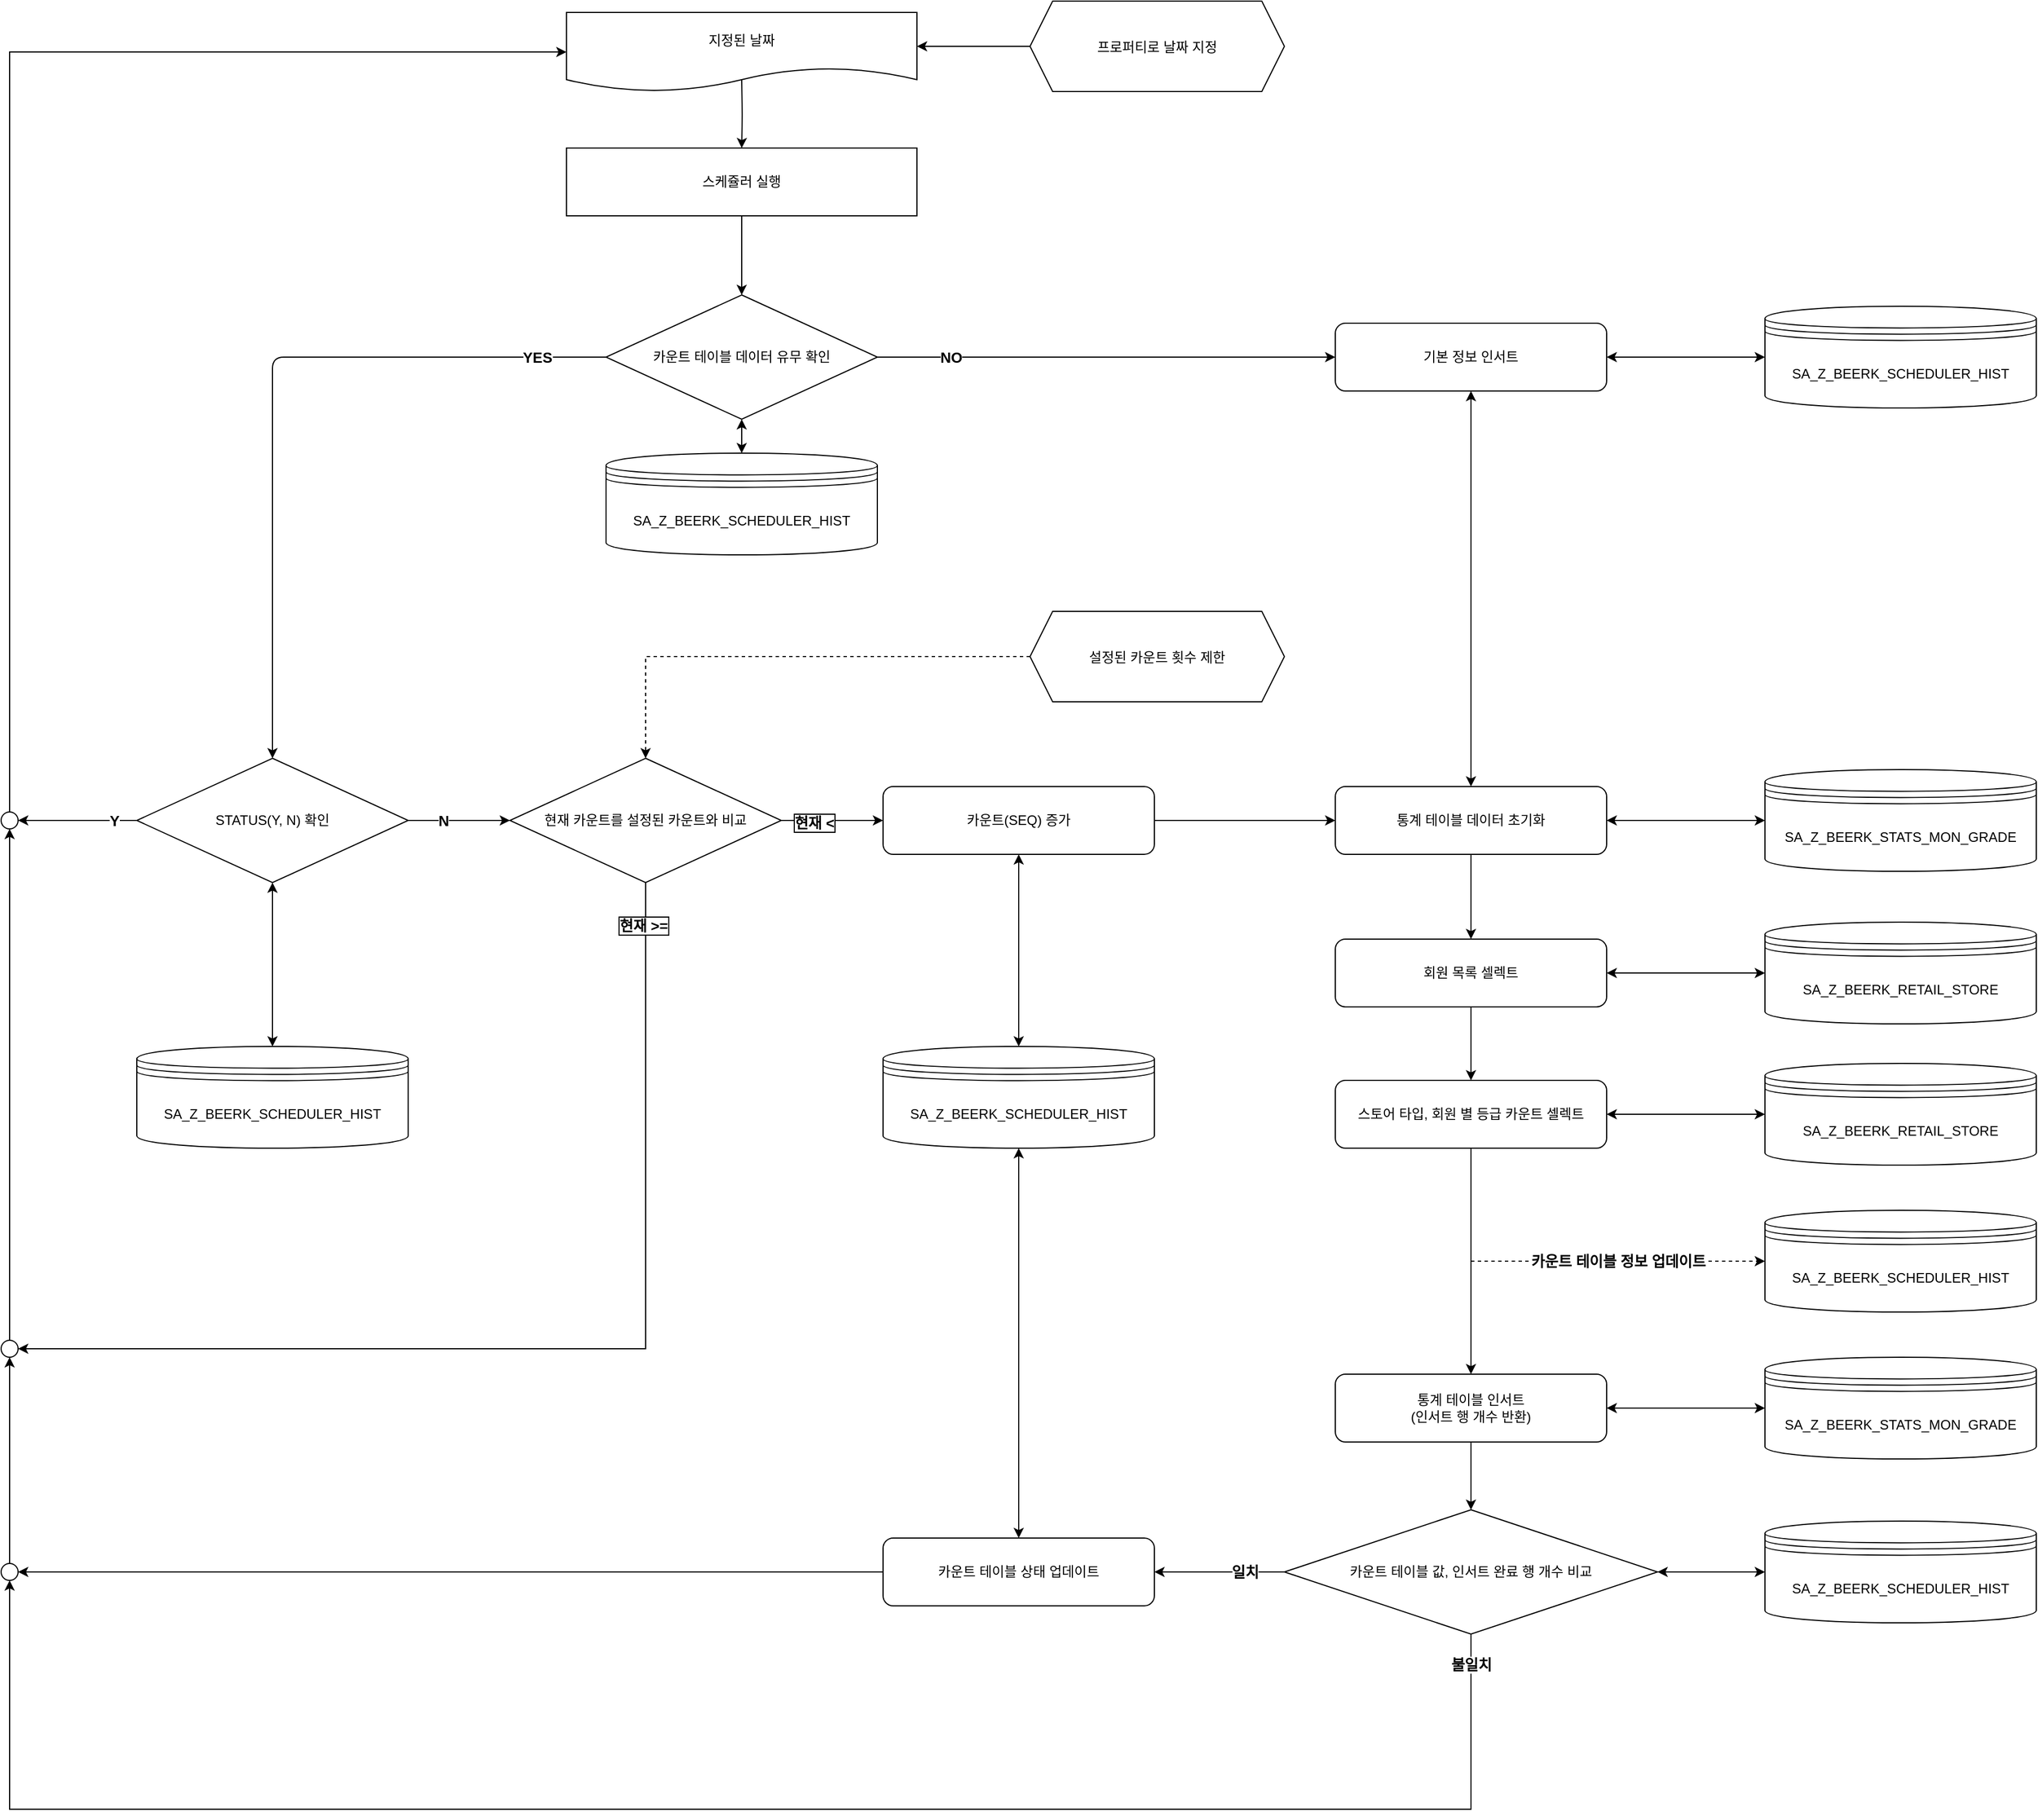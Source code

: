 <mxfile version="14.2.7" type="github">
  <diagram name="Page-1" id="9f46799a-70d6-7492-0946-bef42562c5a5">
    <mxGraphModel dx="1673" dy="1746" grid="1" gridSize="10" guides="1" tooltips="1" connect="1" arrows="1" fold="1" page="1" pageScale="1" pageWidth="1100" pageHeight="850" math="0" shadow="0">
      <root>
        <mxCell id="0" />
        <mxCell id="1" parent="0" />
        <mxCell id="IH1UawKQzV-C3lGUAN1--19" style="edgeStyle=orthogonalEdgeStyle;curved=0;rounded=1;sketch=0;orthogonalLoop=1;jettySize=auto;html=1;" parent="1" source="IH1UawKQzV-C3lGUAN1--4" target="IH1UawKQzV-C3lGUAN1--20" edge="1">
          <mxGeometry relative="1" as="geometry">
            <mxPoint x="240" y="-430" as="targetPoint" />
          </mxGeometry>
        </mxCell>
        <mxCell id="IH1UawKQzV-C3lGUAN1--23" value="YES" style="edgeLabel;html=1;align=center;verticalAlign=middle;resizable=0;points=[];fontStyle=1;fontSize=13;" parent="IH1UawKQzV-C3lGUAN1--19" vertex="1" connectable="0">
          <mxGeometry x="-0.813" relative="1" as="geometry">
            <mxPoint as="offset" />
          </mxGeometry>
        </mxCell>
        <mxCell id="s6dcKbaxDKtYMl7xi46n-2" style="edgeStyle=orthogonalEdgeStyle;rounded=0;orthogonalLoop=1;jettySize=auto;html=1;entryX=0;entryY=0.5;entryDx=0;entryDy=0;" edge="1" parent="1" source="IH1UawKQzV-C3lGUAN1--4" target="s6dcKbaxDKtYMl7xi46n-1">
          <mxGeometry relative="1" as="geometry" />
        </mxCell>
        <mxCell id="s6dcKbaxDKtYMl7xi46n-4" value="NO" style="edgeLabel;html=1;align=center;verticalAlign=middle;resizable=0;points=[];fontStyle=1;fontSize=13;" vertex="1" connectable="0" parent="s6dcKbaxDKtYMl7xi46n-2">
          <mxGeometry x="-0.68" relative="1" as="geometry">
            <mxPoint as="offset" />
          </mxGeometry>
        </mxCell>
        <mxCell id="IH1UawKQzV-C3lGUAN1--4" value="카운트 테이블 데이터 유무 확인" style="rhombus;whiteSpace=wrap;html=1;rounded=0;sketch=0;" parent="1" vertex="1">
          <mxGeometry x="555" y="-580" width="240" height="110" as="geometry" />
        </mxCell>
        <mxCell id="IH1UawKQzV-C3lGUAN1--13" style="edgeStyle=orthogonalEdgeStyle;curved=0;rounded=1;sketch=0;orthogonalLoop=1;jettySize=auto;html=1;" parent="1" target="IH1UawKQzV-C3lGUAN1--12" edge="1">
          <mxGeometry relative="1" as="geometry">
            <mxPoint x="675" y="-770" as="sourcePoint" />
          </mxGeometry>
        </mxCell>
        <mxCell id="IH1UawKQzV-C3lGUAN1--18" style="edgeStyle=orthogonalEdgeStyle;curved=0;rounded=1;sketch=0;orthogonalLoop=1;jettySize=auto;html=1;" parent="1" source="IH1UawKQzV-C3lGUAN1--12" target="IH1UawKQzV-C3lGUAN1--4" edge="1">
          <mxGeometry relative="1" as="geometry" />
        </mxCell>
        <mxCell id="IH1UawKQzV-C3lGUAN1--12" value="스케쥴러 실행" style="rounded=0;whiteSpace=wrap;html=1;sketch=0;" parent="1" vertex="1">
          <mxGeometry x="520" y="-710" width="310" height="60" as="geometry" />
        </mxCell>
        <mxCell id="IH1UawKQzV-C3lGUAN1--16" style="edgeStyle=orthogonalEdgeStyle;curved=0;rounded=1;sketch=0;orthogonalLoop=1;jettySize=auto;html=1;exitX=0;exitY=0.5;exitDx=0;exitDy=0;" parent="1" source="s6dcKbaxDKtYMl7xi46n-13" edge="1">
          <mxGeometry relative="1" as="geometry">
            <mxPoint x="830" y="-800" as="targetPoint" />
            <mxPoint x="945.0" y="-800" as="sourcePoint" />
          </mxGeometry>
        </mxCell>
        <mxCell id="IH1UawKQzV-C3lGUAN1--52" style="edgeStyle=orthogonalEdgeStyle;curved=0;rounded=1;sketch=0;orthogonalLoop=1;jettySize=auto;html=1;" parent="1" source="IH1UawKQzV-C3lGUAN1--17" target="IH1UawKQzV-C3lGUAN1--51" edge="1">
          <mxGeometry relative="1" as="geometry" />
        </mxCell>
        <mxCell id="IH1UawKQzV-C3lGUAN1--17" value="회원 목록 셀렉트" style="rounded=1;whiteSpace=wrap;html=1;sketch=0;" parent="1" vertex="1">
          <mxGeometry x="1200" y="-10" width="240" height="60" as="geometry" />
        </mxCell>
        <mxCell id="IH1UawKQzV-C3lGUAN1--78" style="edgeStyle=orthogonalEdgeStyle;curved=0;rounded=1;sketch=0;orthogonalLoop=1;jettySize=auto;html=1;entryX=0;entryY=0.5;entryDx=0;entryDy=0;" parent="1" source="IH1UawKQzV-C3lGUAN1--20" target="s6dcKbaxDKtYMl7xi46n-8" edge="1">
          <mxGeometry relative="1" as="geometry">
            <mxPoint x="390" y="-130" as="targetPoint" />
          </mxGeometry>
        </mxCell>
        <mxCell id="IH1UawKQzV-C3lGUAN1--79" value="N" style="edgeLabel;html=1;align=center;verticalAlign=middle;resizable=0;points=[];fontStyle=1;fontSize=13;" parent="IH1UawKQzV-C3lGUAN1--78" vertex="1" connectable="0">
          <mxGeometry x="-0.596" y="-1" relative="1" as="geometry">
            <mxPoint x="12.35" y="-1" as="offset" />
          </mxGeometry>
        </mxCell>
        <mxCell id="s6dcKbaxDKtYMl7xi46n-27" style="edgeStyle=orthogonalEdgeStyle;rounded=0;orthogonalLoop=1;jettySize=auto;html=1;entryX=1;entryY=0.5;entryDx=0;entryDy=0;startArrow=none;startFill=0;endArrow=classic;endFill=1;fontSize=13;" edge="1" parent="1" source="IH1UawKQzV-C3lGUAN1--20" target="s6dcKbaxDKtYMl7xi46n-17">
          <mxGeometry relative="1" as="geometry" />
        </mxCell>
        <mxCell id="s6dcKbaxDKtYMl7xi46n-28" value="Y" style="edgeLabel;html=1;align=center;verticalAlign=middle;resizable=0;points=[];fontSize=13;fontStyle=1" vertex="1" connectable="0" parent="s6dcKbaxDKtYMl7xi46n-27">
          <mxGeometry x="-0.776" y="1" relative="1" as="geometry">
            <mxPoint x="-8.24" y="-1" as="offset" />
          </mxGeometry>
        </mxCell>
        <mxCell id="IH1UawKQzV-C3lGUAN1--20" value="STATUS(Y, N) 확인" style="rhombus;whiteSpace=wrap;html=1;rounded=0;sketch=0;" parent="1" vertex="1">
          <mxGeometry x="140" y="-170" width="240" height="110" as="geometry" />
        </mxCell>
        <mxCell id="IH1UawKQzV-C3lGUAN1--65" style="edgeStyle=orthogonalEdgeStyle;curved=0;rounded=1;sketch=0;orthogonalLoop=1;jettySize=auto;html=1;entryX=0;entryY=0.5;entryDx=0;entryDy=0;" parent="1" source="IH1UawKQzV-C3lGUAN1--43" target="IH1UawKQzV-C3lGUAN1--47" edge="1">
          <mxGeometry relative="1" as="geometry" />
        </mxCell>
        <mxCell id="IH1UawKQzV-C3lGUAN1--43" value="카운트(SEQ) 증가" style="rounded=1;whiteSpace=wrap;html=1;sketch=0;" parent="1" vertex="1">
          <mxGeometry x="800" y="-145" width="240" height="60" as="geometry" />
        </mxCell>
        <mxCell id="IH1UawKQzV-C3lGUAN1--66" style="edgeStyle=orthogonalEdgeStyle;curved=0;rounded=1;sketch=0;orthogonalLoop=1;jettySize=auto;html=1;entryX=0.5;entryY=0;entryDx=0;entryDy=0;" parent="1" source="IH1UawKQzV-C3lGUAN1--47" target="IH1UawKQzV-C3lGUAN1--17" edge="1">
          <mxGeometry relative="1" as="geometry">
            <Array as="points">
              <mxPoint x="1320" y="-130" />
              <mxPoint x="1320" y="-130" />
            </Array>
          </mxGeometry>
        </mxCell>
        <mxCell id="IH1UawKQzV-C3lGUAN1--47" value="통계 테이블 데이터 초기화" style="rounded=1;whiteSpace=wrap;html=1;sketch=0;" parent="1" vertex="1">
          <mxGeometry x="1200" y="-145" width="240" height="60" as="geometry" />
        </mxCell>
        <mxCell id="s6dcKbaxDKtYMl7xi46n-20" style="edgeStyle=orthogonalEdgeStyle;rounded=0;orthogonalLoop=1;jettySize=auto;html=1;entryX=1;entryY=0.5;entryDx=0;entryDy=0;startArrow=none;startFill=0;endArrow=classic;endFill=1;fontSize=13;" edge="1" parent="1" source="IH1UawKQzV-C3lGUAN1--48" target="s6dcKbaxDKtYMl7xi46n-18">
          <mxGeometry relative="1" as="geometry" />
        </mxCell>
        <mxCell id="IH1UawKQzV-C3lGUAN1--48" value="카운트 테이블 상태 업데이트" style="rounded=1;whiteSpace=wrap;html=1;sketch=0;" parent="1" vertex="1">
          <mxGeometry x="800" y="520" width="240" height="60" as="geometry" />
        </mxCell>
        <mxCell id="IH1UawKQzV-C3lGUAN1--54" style="edgeStyle=orthogonalEdgeStyle;curved=0;rounded=1;sketch=0;orthogonalLoop=1;jettySize=auto;html=1;entryX=0.5;entryY=0;entryDx=0;entryDy=0;" parent="1" source="IH1UawKQzV-C3lGUAN1--50" target="IH1UawKQzV-C3lGUAN1--58" edge="1">
          <mxGeometry relative="1" as="geometry">
            <mxPoint x="725" y="-65" as="targetPoint" />
          </mxGeometry>
        </mxCell>
        <mxCell id="IH1UawKQzV-C3lGUAN1--50" value="통계 테이블 인서트&lt;br&gt;(인서트 행 개수 반환)" style="rounded=1;whiteSpace=wrap;html=1;sketch=0;" parent="1" vertex="1">
          <mxGeometry x="1200" y="375" width="240" height="60" as="geometry" />
        </mxCell>
        <mxCell id="IH1UawKQzV-C3lGUAN1--53" style="edgeStyle=orthogonalEdgeStyle;curved=0;rounded=1;sketch=0;orthogonalLoop=1;jettySize=auto;html=1;" parent="1" source="IH1UawKQzV-C3lGUAN1--51" target="IH1UawKQzV-C3lGUAN1--50" edge="1">
          <mxGeometry relative="1" as="geometry" />
        </mxCell>
        <mxCell id="IH1UawKQzV-C3lGUAN1--51" value="스토어 타입, 회원 별 등급 카운트 셀렉트" style="rounded=1;whiteSpace=wrap;html=1;sketch=0;" parent="1" vertex="1">
          <mxGeometry x="1200" y="115" width="240" height="60" as="geometry" />
        </mxCell>
        <mxCell id="IH1UawKQzV-C3lGUAN1--59" style="edgeStyle=orthogonalEdgeStyle;curved=0;rounded=1;sketch=0;orthogonalLoop=1;jettySize=auto;html=1;" parent="1" source="IH1UawKQzV-C3lGUAN1--58" target="IH1UawKQzV-C3lGUAN1--48" edge="1">
          <mxGeometry relative="1" as="geometry">
            <mxPoint x="430" y="25" as="targetPoint" />
          </mxGeometry>
        </mxCell>
        <mxCell id="IH1UawKQzV-C3lGUAN1--61" value="일치" style="edgeLabel;html=1;align=center;verticalAlign=middle;resizable=0;points=[];fontStyle=1;fontSize=13;" parent="IH1UawKQzV-C3lGUAN1--59" vertex="1" connectable="0">
          <mxGeometry x="-0.769" y="2" relative="1" as="geometry">
            <mxPoint x="-22.06" y="-2" as="offset" />
          </mxGeometry>
        </mxCell>
        <mxCell id="s6dcKbaxDKtYMl7xi46n-22" style="edgeStyle=orthogonalEdgeStyle;rounded=0;orthogonalLoop=1;jettySize=auto;html=1;startArrow=none;startFill=0;endArrow=classic;endFill=1;fontSize=13;entryX=0.5;entryY=1;entryDx=0;entryDy=0;" edge="1" parent="1" source="IH1UawKQzV-C3lGUAN1--58" target="s6dcKbaxDKtYMl7xi46n-18">
          <mxGeometry relative="1" as="geometry">
            <mxPoint x="450" y="720" as="targetPoint" />
            <Array as="points">
              <mxPoint x="1320" y="760" />
              <mxPoint x="27" y="760" />
            </Array>
          </mxGeometry>
        </mxCell>
        <mxCell id="s6dcKbaxDKtYMl7xi46n-23" value="불일치" style="edgeLabel;html=1;align=center;verticalAlign=middle;resizable=0;points=[];fontSize=13;fontStyle=1" vertex="1" connectable="0" parent="s6dcKbaxDKtYMl7xi46n-22">
          <mxGeometry x="-0.968" relative="1" as="geometry">
            <mxPoint as="offset" />
          </mxGeometry>
        </mxCell>
        <mxCell id="IH1UawKQzV-C3lGUAN1--58" value="카운트 테이블 값, 인서트 완료 행 개수 비교" style="rhombus;whiteSpace=wrap;html=1;rounded=0;sketch=0;fontSize=12;" parent="1" vertex="1">
          <mxGeometry x="1155" y="495" width="330" height="110" as="geometry" />
        </mxCell>
        <mxCell id="IH1UawKQzV-C3lGUAN1--67" value="&lt;span&gt;지정된 날짜&lt;/span&gt;" style="shape=document;whiteSpace=wrap;html=1;boundedLbl=1;rounded=0;sketch=0;" parent="1" vertex="1">
          <mxGeometry x="520" y="-830" width="310" height="70" as="geometry" />
        </mxCell>
        <mxCell id="IH1UawKQzV-C3lGUAN1--69" value="SA_Z_BEERK_RETAIL_STORE" style="shape=datastore;whiteSpace=wrap;html=1;rounded=0;sketch=0;" parent="1" vertex="1">
          <mxGeometry x="1580" y="100" width="240" height="90" as="geometry" />
        </mxCell>
        <mxCell id="IH1UawKQzV-C3lGUAN1--70" value="SA_Z_BEERK_RETAIL_STORE" style="shape=datastore;whiteSpace=wrap;html=1;rounded=0;sketch=0;" parent="1" vertex="1">
          <mxGeometry x="1580" y="-25" width="240" height="90" as="geometry" />
        </mxCell>
        <mxCell id="IH1UawKQzV-C3lGUAN1--71" value="&lt;span&gt;SA_Z_BEERK_SCHEDULER_HIST&lt;/span&gt;" style="shape=datastore;whiteSpace=wrap;html=1;rounded=0;sketch=0;" parent="1" vertex="1">
          <mxGeometry x="1580" y="505" width="240" height="90" as="geometry" />
        </mxCell>
        <mxCell id="IH1UawKQzV-C3lGUAN1--72" value="SA_Z_BEERK_STATS_MON_GRADE" style="shape=datastore;whiteSpace=wrap;html=1;rounded=0;sketch=0;" parent="1" vertex="1">
          <mxGeometry x="1580" y="360" width="240" height="90" as="geometry" />
        </mxCell>
        <mxCell id="IH1UawKQzV-C3lGUAN1--73" value="&lt;span&gt;SA_Z_BEERK_SCHEDULER_HIST&lt;/span&gt;" style="shape=datastore;whiteSpace=wrap;html=1;rounded=0;sketch=0;" parent="1" vertex="1">
          <mxGeometry x="140" y="85" width="240" height="90" as="geometry" />
        </mxCell>
        <mxCell id="IH1UawKQzV-C3lGUAN1--75" value="SA_Z_BEERK_SCHEDULER_HIST" style="shape=datastore;whiteSpace=wrap;html=1;rounded=0;sketch=0;" parent="1" vertex="1">
          <mxGeometry x="555" y="-440" width="240" height="90" as="geometry" />
        </mxCell>
        <mxCell id="IH1UawKQzV-C3lGUAN1--76" value="SA_Z_BEERK_STATS_MON_GRADE" style="shape=datastore;whiteSpace=wrap;html=1;rounded=0;sketch=0;" parent="1" vertex="1">
          <mxGeometry x="1580" y="-160" width="240" height="90" as="geometry" />
        </mxCell>
        <mxCell id="IH1UawKQzV-C3lGUAN1--80" value="" style="endArrow=classic;startArrow=classic;html=1;exitX=0.5;exitY=0;exitDx=0;exitDy=0;entryX=0.5;entryY=1;entryDx=0;entryDy=0;" parent="1" source="IH1UawKQzV-C3lGUAN1--73" target="IH1UawKQzV-C3lGUAN1--20" edge="1">
          <mxGeometry width="50" height="50" relative="1" as="geometry">
            <mxPoint x="860" y="-190" as="sourcePoint" />
            <mxPoint x="910" y="-240" as="targetPoint" />
          </mxGeometry>
        </mxCell>
        <mxCell id="IH1UawKQzV-C3lGUAN1--82" value="" style="endArrow=classic;startArrow=classic;html=1;exitX=0.5;exitY=0;exitDx=0;exitDy=0;entryX=0.5;entryY=1;entryDx=0;entryDy=0;" parent="1" source="IH1UawKQzV-C3lGUAN1--75" target="IH1UawKQzV-C3lGUAN1--4" edge="1">
          <mxGeometry width="50" height="50" relative="1" as="geometry">
            <mxPoint x="500" y="-375" as="sourcePoint" />
            <mxPoint x="500" y="-460" as="targetPoint" />
          </mxGeometry>
        </mxCell>
        <mxCell id="IH1UawKQzV-C3lGUAN1--83" value="" style="endArrow=classic;startArrow=classic;html=1;exitX=0;exitY=0.5;exitDx=0;exitDy=0;entryX=1;entryY=0.5;entryDx=0;entryDy=0;" parent="1" source="IH1UawKQzV-C3lGUAN1--70" target="IH1UawKQzV-C3lGUAN1--17" edge="1">
          <mxGeometry width="50" height="50" relative="1" as="geometry">
            <mxPoint x="1560" y="-395" as="sourcePoint" />
            <mxPoint x="1560" y="-480" as="targetPoint" />
          </mxGeometry>
        </mxCell>
        <mxCell id="IH1UawKQzV-C3lGUAN1--85" value="" style="endArrow=classic;startArrow=classic;html=1;exitX=0;exitY=0.5;exitDx=0;exitDy=0;entryX=1;entryY=0.5;entryDx=0;entryDy=0;" parent="1" source="IH1UawKQzV-C3lGUAN1--71" target="IH1UawKQzV-C3lGUAN1--58" edge="1">
          <mxGeometry width="50" height="50" relative="1" as="geometry">
            <mxPoint x="1660" y="290" as="sourcePoint" />
            <mxPoint x="1520" y="290" as="targetPoint" />
          </mxGeometry>
        </mxCell>
        <mxCell id="IH1UawKQzV-C3lGUAN1--86" value="" style="endArrow=classic;startArrow=classic;html=1;exitX=0;exitY=0.5;exitDx=0;exitDy=0;entryX=1;entryY=0.5;entryDx=0;entryDy=0;" parent="1" edge="1" target="IH1UawKQzV-C3lGUAN1--51" source="IH1UawKQzV-C3lGUAN1--69">
          <mxGeometry width="50" height="50" relative="1" as="geometry">
            <mxPoint x="1580" y="-115.71" as="sourcePoint" />
            <mxPoint x="1440" y="-115.71" as="targetPoint" />
          </mxGeometry>
        </mxCell>
        <mxCell id="IH1UawKQzV-C3lGUAN1--87" value="" style="endArrow=classic;startArrow=classic;html=1;exitX=0;exitY=0.5;exitDx=0;exitDy=0;entryX=1;entryY=0.5;entryDx=0;entryDy=0;" parent="1" source="IH1UawKQzV-C3lGUAN1--72" target="IH1UawKQzV-C3lGUAN1--50" edge="1">
          <mxGeometry width="50" height="50" relative="1" as="geometry">
            <mxPoint x="1580" y="35" as="sourcePoint" />
            <mxPoint x="1440" y="35" as="targetPoint" />
          </mxGeometry>
        </mxCell>
        <mxCell id="IH1UawKQzV-C3lGUAN1--89" value="SA_Z_BEERK_SCHEDULER_HIST" style="shape=datastore;whiteSpace=wrap;html=1;rounded=0;sketch=0;" parent="1" vertex="1">
          <mxGeometry x="800" y="85" width="240" height="90" as="geometry" />
        </mxCell>
        <mxCell id="IH1UawKQzV-C3lGUAN1--90" value="" style="endArrow=classic;startArrow=classic;html=1;exitX=0.5;exitY=0;exitDx=0;exitDy=0;entryX=0.5;entryY=1;entryDx=0;entryDy=0;" parent="1" source="IH1UawKQzV-C3lGUAN1--48" target="IH1UawKQzV-C3lGUAN1--89" edge="1">
          <mxGeometry width="50" height="50" relative="1" as="geometry">
            <mxPoint x="500" y="135" as="sourcePoint" />
            <mxPoint x="480" y="30" as="targetPoint" />
          </mxGeometry>
        </mxCell>
        <mxCell id="IH1UawKQzV-C3lGUAN1--93" value="" style="endArrow=classic;startArrow=classic;html=1;entryX=0.5;entryY=1;entryDx=0;entryDy=0;exitX=0.5;exitY=0;exitDx=0;exitDy=0;" parent="1" source="IH1UawKQzV-C3lGUAN1--89" target="IH1UawKQzV-C3lGUAN1--43" edge="1">
          <mxGeometry width="50" height="50" relative="1" as="geometry">
            <mxPoint x="620" y="-100" as="sourcePoint" />
            <mxPoint x="630" y="10" as="targetPoint" />
          </mxGeometry>
        </mxCell>
        <mxCell id="IH1UawKQzV-C3lGUAN1--95" value="" style="endArrow=classic;startArrow=classic;html=1;entryX=1;entryY=0.5;entryDx=0;entryDy=0;exitX=0;exitY=0.5;exitDx=0;exitDy=0;" parent="1" source="IH1UawKQzV-C3lGUAN1--76" target="IH1UawKQzV-C3lGUAN1--47" edge="1">
          <mxGeometry width="50" height="50" relative="1" as="geometry">
            <mxPoint x="1000" y="-90" as="sourcePoint" />
            <mxPoint x="1000" y="-195" as="targetPoint" />
          </mxGeometry>
        </mxCell>
        <mxCell id="8YkbvmJgyCR-__9vLNpR-2" value="SA_Z_BEERK_SCHEDULER_HIST" style="shape=datastore;whiteSpace=wrap;html=1;rounded=0;sketch=0;" parent="1" vertex="1">
          <mxGeometry x="1580" y="230" width="240" height="90" as="geometry" />
        </mxCell>
        <mxCell id="8YkbvmJgyCR-__9vLNpR-3" value="&lt;span style=&quot;font-size: 13px&quot;&gt;&lt;font style=&quot;font-size: 13px&quot;&gt;카운트 테이블 정보 업데이트&lt;/font&gt;&lt;/span&gt;" style="endArrow=classic;endSize=6;dashed=1;html=1;fontSize=13;entryX=0;entryY=0.5;entryDx=0;entryDy=0;endFill=1;jumpSize=6;fontStyle=1" parent="1" target="8YkbvmJgyCR-__9vLNpR-2" edge="1">
          <mxGeometry width="160" relative="1" as="geometry">
            <mxPoint x="1320" y="275" as="sourcePoint" />
            <mxPoint x="1500" y="109" as="targetPoint" />
            <mxPoint as="offset" />
          </mxGeometry>
        </mxCell>
        <mxCell id="s6dcKbaxDKtYMl7xi46n-6" style="edgeStyle=orthogonalEdgeStyle;rounded=0;orthogonalLoop=1;jettySize=auto;html=1;entryX=0;entryY=0.5;entryDx=0;entryDy=0;fontSize=13;startArrow=classic;startFill=1;" edge="1" parent="1" source="s6dcKbaxDKtYMl7xi46n-1" target="s6dcKbaxDKtYMl7xi46n-5">
          <mxGeometry relative="1" as="geometry" />
        </mxCell>
        <mxCell id="s6dcKbaxDKtYMl7xi46n-7" style="edgeStyle=orthogonalEdgeStyle;rounded=0;orthogonalLoop=1;jettySize=auto;html=1;entryX=0.5;entryY=0;entryDx=0;entryDy=0;startArrow=classic;startFill=1;fontSize=13;" edge="1" parent="1" source="s6dcKbaxDKtYMl7xi46n-1" target="IH1UawKQzV-C3lGUAN1--47">
          <mxGeometry relative="1" as="geometry" />
        </mxCell>
        <mxCell id="s6dcKbaxDKtYMl7xi46n-1" value="기본 정보 인서트" style="rounded=1;whiteSpace=wrap;html=1;sketch=0;" vertex="1" parent="1">
          <mxGeometry x="1200" y="-555" width="240" height="60" as="geometry" />
        </mxCell>
        <mxCell id="s6dcKbaxDKtYMl7xi46n-5" value="SA_Z_BEERK_SCHEDULER_HIST" style="shape=datastore;whiteSpace=wrap;html=1;rounded=0;sketch=0;" vertex="1" parent="1">
          <mxGeometry x="1580" y="-570" width="240" height="90" as="geometry" />
        </mxCell>
        <mxCell id="s6dcKbaxDKtYMl7xi46n-9" style="edgeStyle=orthogonalEdgeStyle;rounded=0;orthogonalLoop=1;jettySize=auto;html=1;entryX=0;entryY=0.5;entryDx=0;entryDy=0;startArrow=none;startFill=0;fontSize=13;exitX=1;exitY=0.5;exitDx=0;exitDy=0;" edge="1" parent="1" source="s6dcKbaxDKtYMl7xi46n-8" target="IH1UawKQzV-C3lGUAN1--43">
          <mxGeometry relative="1" as="geometry">
            <mxPoint x="650" y="40" as="sourcePoint" />
          </mxGeometry>
        </mxCell>
        <mxCell id="s6dcKbaxDKtYMl7xi46n-31" value="현재 &amp;lt;" style="edgeLabel;html=1;align=center;verticalAlign=middle;resizable=0;points=[];fontSize=13;fontStyle=1;labelBorderColor=#000000;" vertex="1" connectable="0" parent="s6dcKbaxDKtYMl7xi46n-9">
          <mxGeometry x="-0.888" y="-2" relative="1" as="geometry">
            <mxPoint x="23.53" as="offset" />
          </mxGeometry>
        </mxCell>
        <mxCell id="s6dcKbaxDKtYMl7xi46n-10" style="edgeStyle=orthogonalEdgeStyle;rounded=0;orthogonalLoop=1;jettySize=auto;html=1;startArrow=none;startFill=0;fontSize=13;endArrow=classic;endFill=1;entryX=1;entryY=0.5;entryDx=0;entryDy=0;" edge="1" parent="1" source="s6dcKbaxDKtYMl7xi46n-8" target="s6dcKbaxDKtYMl7xi46n-16">
          <mxGeometry relative="1" as="geometry">
            <mxPoint x="20" y="250" as="targetPoint" />
            <Array as="points">
              <mxPoint x="590" y="353" />
            </Array>
          </mxGeometry>
        </mxCell>
        <mxCell id="s6dcKbaxDKtYMl7xi46n-30" value="현재 &amp;gt;=" style="edgeLabel;html=1;align=center;verticalAlign=middle;resizable=0;points=[];fontSize=13;fontStyle=1;labelBorderColor=#000000;" vertex="1" connectable="0" parent="s6dcKbaxDKtYMl7xi46n-10">
          <mxGeometry x="-0.922" y="-2" relative="1" as="geometry">
            <mxPoint as="offset" />
          </mxGeometry>
        </mxCell>
        <mxCell id="s6dcKbaxDKtYMl7xi46n-8" value="현재 카운트를 설정된 카운트와 비교" style="rhombus;whiteSpace=wrap;html=1;rounded=0;sketch=0;" vertex="1" parent="1">
          <mxGeometry x="470" y="-170" width="240" height="110" as="geometry" />
        </mxCell>
        <mxCell id="s6dcKbaxDKtYMl7xi46n-13" value="&lt;span style=&quot;font-size: 12px&quot;&gt;프로퍼티로 날짜 지정&lt;/span&gt;" style="shape=hexagon;perimeter=hexagonPerimeter2;whiteSpace=wrap;html=1;fixedSize=1;fontSize=13;" vertex="1" parent="1">
          <mxGeometry x="930" y="-840" width="225" height="80" as="geometry" />
        </mxCell>
        <mxCell id="s6dcKbaxDKtYMl7xi46n-15" style="edgeStyle=orthogonalEdgeStyle;rounded=0;orthogonalLoop=1;jettySize=auto;html=1;entryX=0.5;entryY=0;entryDx=0;entryDy=0;dashed=1;startArrow=none;startFill=0;endArrow=classic;endFill=1;fontSize=13;" edge="1" parent="1" source="s6dcKbaxDKtYMl7xi46n-14" target="s6dcKbaxDKtYMl7xi46n-8">
          <mxGeometry relative="1" as="geometry" />
        </mxCell>
        <mxCell id="s6dcKbaxDKtYMl7xi46n-14" value="&lt;span style=&quot;font-size: 12px&quot;&gt;설정된 카운트 횟수 제한&lt;/span&gt;" style="shape=hexagon;perimeter=hexagonPerimeter2;whiteSpace=wrap;html=1;fixedSize=1;fontSize=13;" vertex="1" parent="1">
          <mxGeometry x="930" y="-300" width="225" height="80" as="geometry" />
        </mxCell>
        <mxCell id="s6dcKbaxDKtYMl7xi46n-26" style="edgeStyle=orthogonalEdgeStyle;rounded=0;orthogonalLoop=1;jettySize=auto;html=1;entryX=0.5;entryY=1;entryDx=0;entryDy=0;startArrow=none;startFill=0;endArrow=classic;endFill=1;fontSize=13;" edge="1" parent="1" source="s6dcKbaxDKtYMl7xi46n-16" target="s6dcKbaxDKtYMl7xi46n-17">
          <mxGeometry relative="1" as="geometry" />
        </mxCell>
        <mxCell id="s6dcKbaxDKtYMl7xi46n-16" value="" style="ellipse;whiteSpace=wrap;html=1;aspect=fixed;fontSize=13;" vertex="1" parent="1">
          <mxGeometry x="20" y="345" width="15" height="15" as="geometry" />
        </mxCell>
        <mxCell id="s6dcKbaxDKtYMl7xi46n-29" style="edgeStyle=orthogonalEdgeStyle;rounded=0;orthogonalLoop=1;jettySize=auto;html=1;startArrow=none;startFill=0;endArrow=classic;endFill=1;fontSize=13;entryX=0;entryY=0.5;entryDx=0;entryDy=0;" edge="1" parent="1" source="s6dcKbaxDKtYMl7xi46n-17" target="IH1UawKQzV-C3lGUAN1--67">
          <mxGeometry relative="1" as="geometry">
            <mxPoint x="27.5" y="-590" as="targetPoint" />
            <Array as="points">
              <mxPoint x="27" y="-795" />
            </Array>
          </mxGeometry>
        </mxCell>
        <mxCell id="s6dcKbaxDKtYMl7xi46n-17" value="" style="ellipse;whiteSpace=wrap;html=1;aspect=fixed;fontSize=13;" vertex="1" parent="1">
          <mxGeometry x="20" y="-122.5" width="15" height="15" as="geometry" />
        </mxCell>
        <mxCell id="s6dcKbaxDKtYMl7xi46n-25" style="edgeStyle=orthogonalEdgeStyle;rounded=0;orthogonalLoop=1;jettySize=auto;html=1;entryX=0.5;entryY=1;entryDx=0;entryDy=0;startArrow=none;startFill=0;endArrow=classic;endFill=1;fontSize=13;" edge="1" parent="1" source="s6dcKbaxDKtYMl7xi46n-18" target="s6dcKbaxDKtYMl7xi46n-16">
          <mxGeometry relative="1" as="geometry" />
        </mxCell>
        <mxCell id="s6dcKbaxDKtYMl7xi46n-18" value="" style="ellipse;whiteSpace=wrap;html=1;aspect=fixed;fontSize=13;" vertex="1" parent="1">
          <mxGeometry x="20" y="542.5" width="15" height="15" as="geometry" />
        </mxCell>
      </root>
    </mxGraphModel>
  </diagram>
</mxfile>
